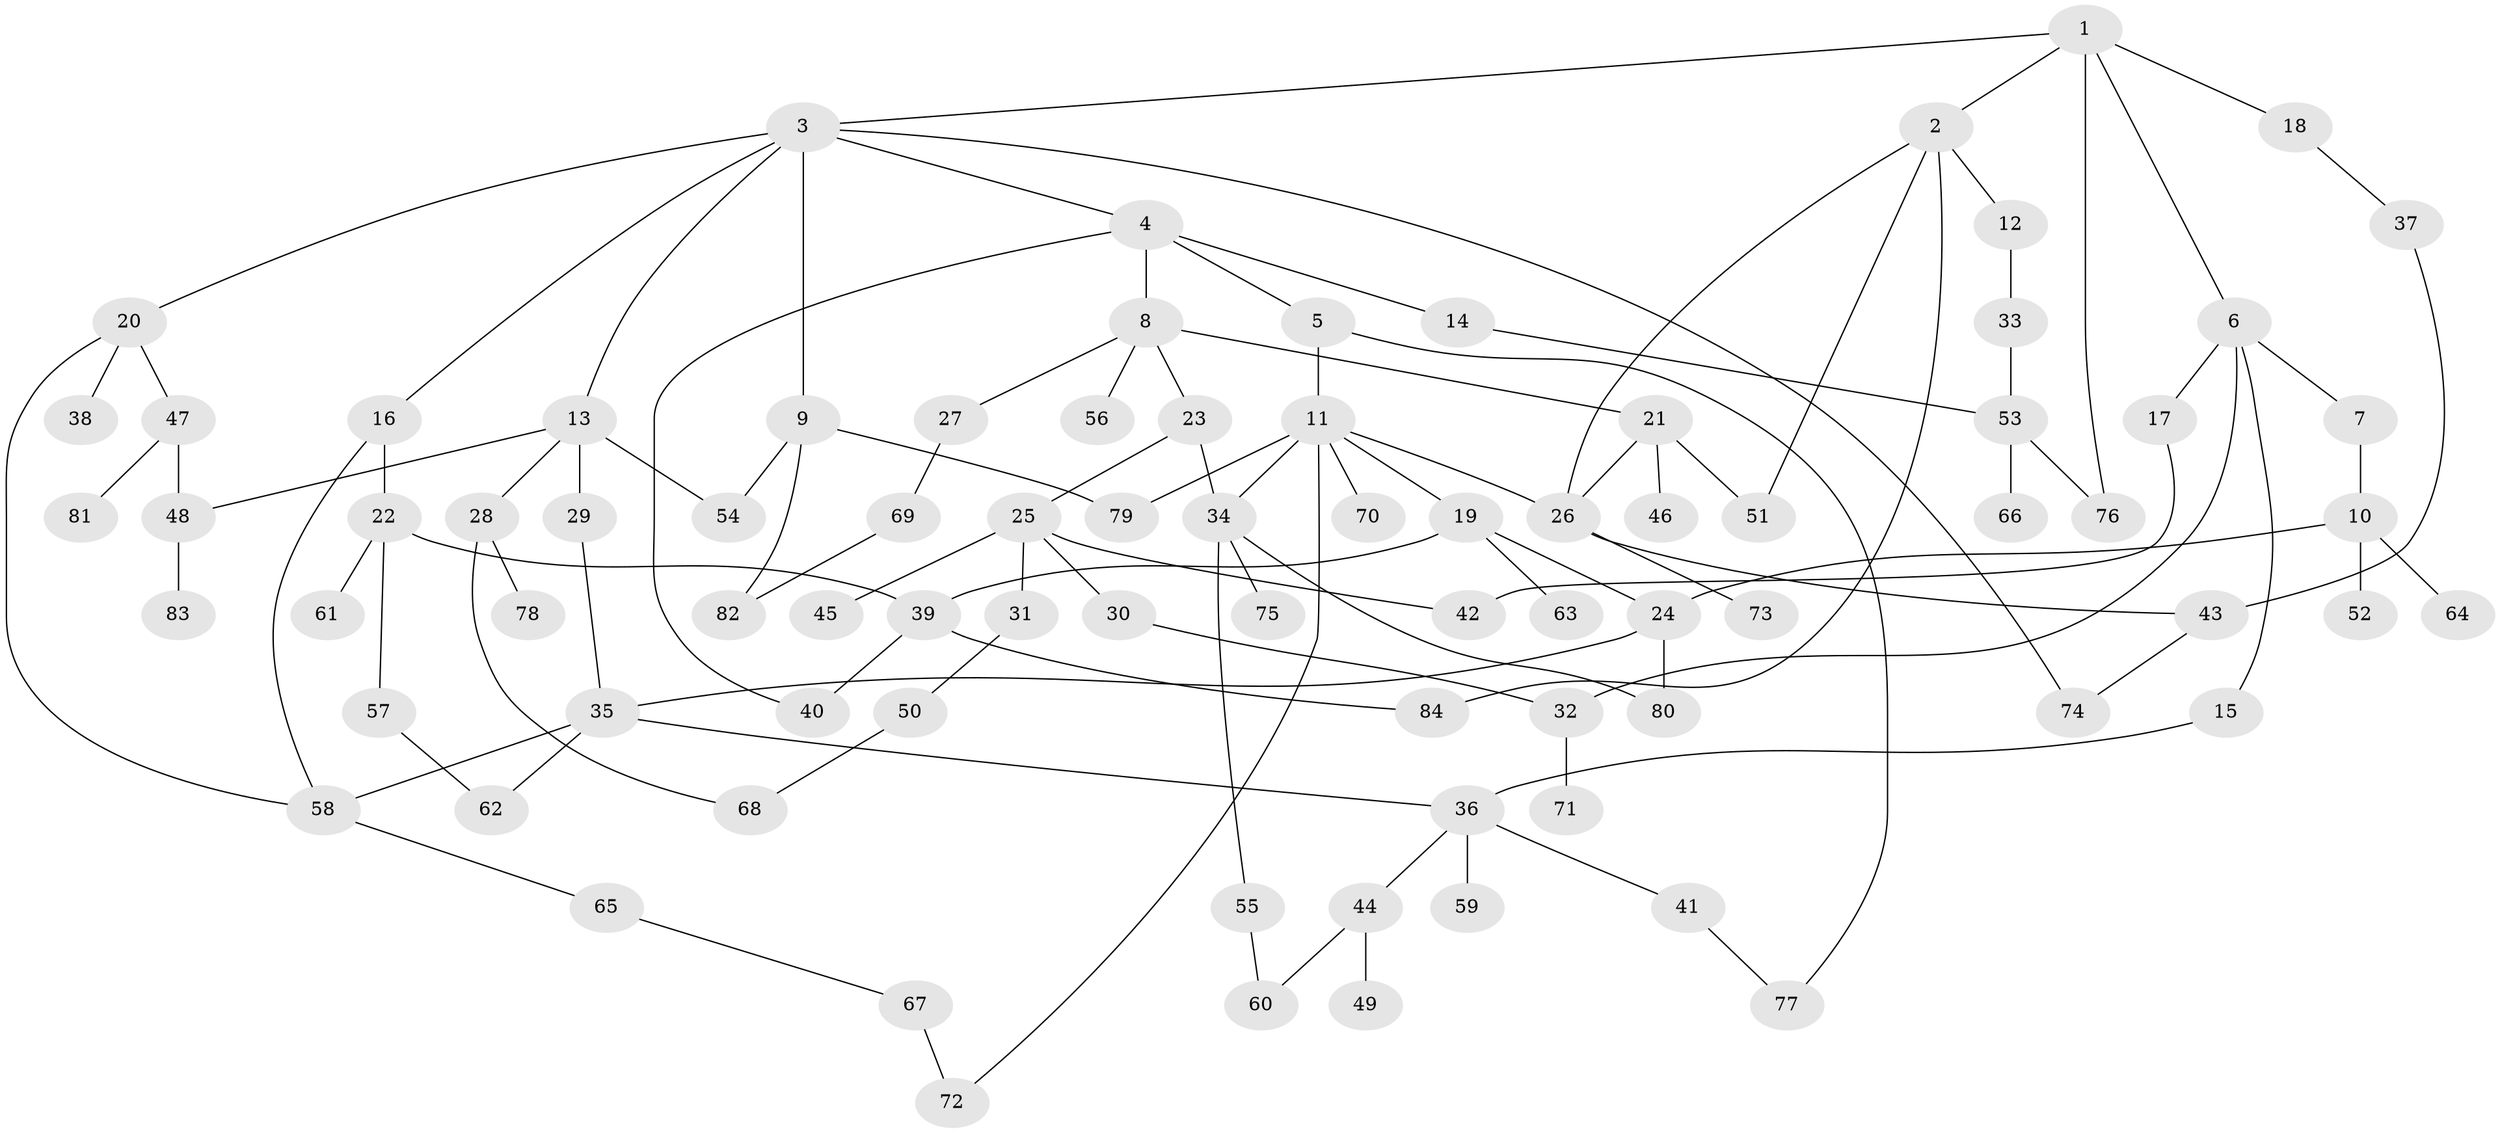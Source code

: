 // Generated by graph-tools (version 1.1) at 2025/25/03/09/25 03:25:35]
// undirected, 84 vertices, 111 edges
graph export_dot {
graph [start="1"]
  node [color=gray90,style=filled];
  1;
  2;
  3;
  4;
  5;
  6;
  7;
  8;
  9;
  10;
  11;
  12;
  13;
  14;
  15;
  16;
  17;
  18;
  19;
  20;
  21;
  22;
  23;
  24;
  25;
  26;
  27;
  28;
  29;
  30;
  31;
  32;
  33;
  34;
  35;
  36;
  37;
  38;
  39;
  40;
  41;
  42;
  43;
  44;
  45;
  46;
  47;
  48;
  49;
  50;
  51;
  52;
  53;
  54;
  55;
  56;
  57;
  58;
  59;
  60;
  61;
  62;
  63;
  64;
  65;
  66;
  67;
  68;
  69;
  70;
  71;
  72;
  73;
  74;
  75;
  76;
  77;
  78;
  79;
  80;
  81;
  82;
  83;
  84;
  1 -- 2;
  1 -- 3;
  1 -- 6;
  1 -- 18;
  1 -- 76;
  2 -- 12;
  2 -- 26;
  2 -- 84;
  2 -- 51;
  3 -- 4;
  3 -- 9;
  3 -- 13;
  3 -- 16;
  3 -- 20;
  3 -- 74;
  4 -- 5;
  4 -- 8;
  4 -- 14;
  4 -- 40;
  5 -- 11;
  5 -- 77;
  6 -- 7;
  6 -- 15;
  6 -- 17;
  6 -- 32;
  7 -- 10;
  8 -- 21;
  8 -- 23;
  8 -- 27;
  8 -- 56;
  9 -- 54;
  9 -- 82;
  9 -- 79;
  10 -- 24;
  10 -- 52;
  10 -- 64;
  11 -- 19;
  11 -- 34;
  11 -- 70;
  11 -- 72;
  11 -- 79;
  11 -- 26;
  12 -- 33;
  13 -- 28;
  13 -- 29;
  13 -- 48;
  13 -- 54;
  14 -- 53;
  15 -- 36;
  16 -- 22;
  16 -- 58;
  17 -- 42;
  18 -- 37;
  19 -- 39;
  19 -- 63;
  19 -- 24;
  20 -- 38;
  20 -- 47;
  20 -- 58;
  21 -- 46;
  21 -- 51;
  21 -- 26;
  22 -- 57;
  22 -- 61;
  22 -- 39;
  23 -- 25;
  23 -- 34;
  24 -- 80;
  24 -- 35;
  25 -- 30;
  25 -- 31;
  25 -- 42;
  25 -- 45;
  26 -- 73;
  26 -- 43;
  27 -- 69;
  28 -- 68;
  28 -- 78;
  29 -- 35;
  30 -- 32;
  31 -- 50;
  32 -- 71;
  33 -- 53;
  34 -- 55;
  34 -- 75;
  34 -- 80;
  35 -- 58;
  35 -- 62;
  35 -- 36;
  36 -- 41;
  36 -- 44;
  36 -- 59;
  37 -- 43;
  39 -- 40;
  39 -- 84;
  41 -- 77;
  43 -- 74;
  44 -- 49;
  44 -- 60;
  47 -- 81;
  47 -- 48;
  48 -- 83;
  50 -- 68;
  53 -- 66;
  53 -- 76;
  55 -- 60;
  57 -- 62;
  58 -- 65;
  65 -- 67;
  67 -- 72;
  69 -- 82;
}
